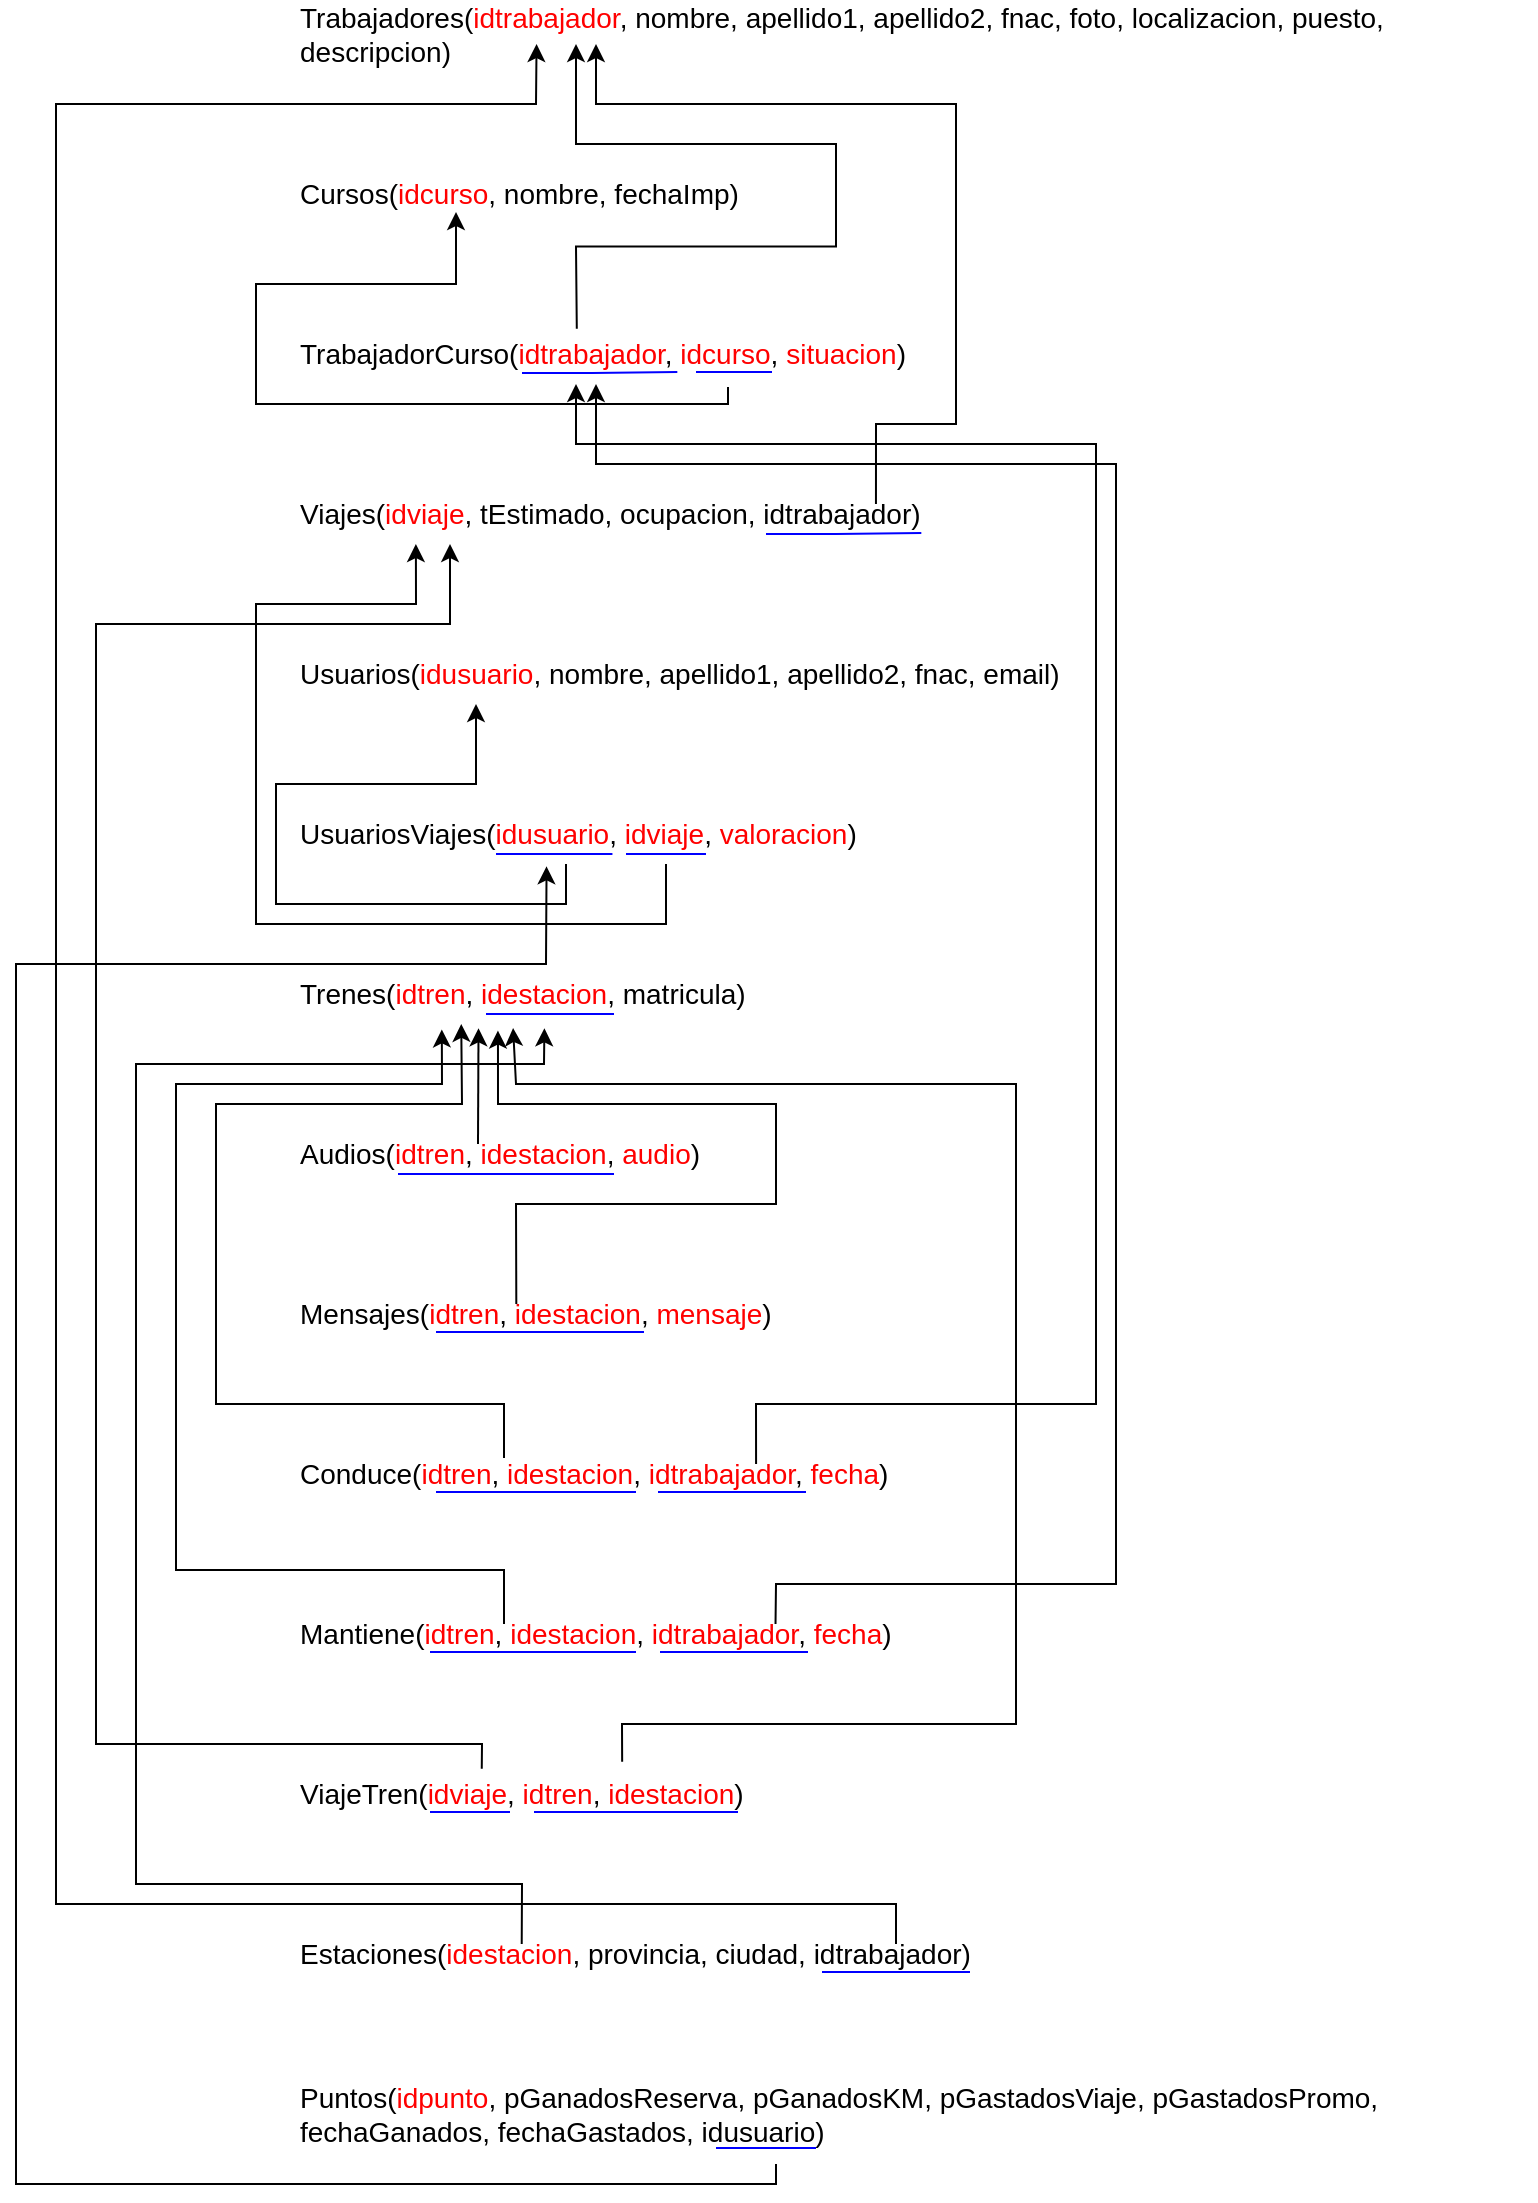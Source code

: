 <mxfile version="22.1.5" type="device">
  <diagram name="Página-1" id="Sm3NDdk7v_GwQfVIugt3">
    <mxGraphModel dx="1728" dy="928" grid="1" gridSize="10" guides="1" tooltips="1" connect="1" arrows="1" fold="1" page="1" pageScale="1" pageWidth="827" pageHeight="1169" math="0" shadow="0">
      <root>
        <mxCell id="0" />
        <mxCell id="1" parent="0" />
        <mxCell id="eJKxZfvr1xolikL_bV8S-1" value="Trabajadores(&lt;font color=&quot;#ff0000&quot;&gt;idtrabajador&lt;/font&gt;, nombre, apellido1, apellido2, fnac, foto, localizacion, puesto, descripcion)" style="text;html=1;strokeColor=none;fillColor=none;align=left;verticalAlign=middle;whiteSpace=wrap;rounded=0;fontSize=14;" vertex="1" parent="1">
          <mxGeometry x="200" y="160" width="620" height="30" as="geometry" />
        </mxCell>
        <mxCell id="eJKxZfvr1xolikL_bV8S-2" value="Cursos(&lt;font color=&quot;#ff0000&quot;&gt;idcurso&lt;/font&gt;, nombre, fechaImp)" style="text;html=1;strokeColor=none;fillColor=none;align=left;verticalAlign=middle;whiteSpace=wrap;rounded=0;fontSize=14;" vertex="1" parent="1">
          <mxGeometry x="200" y="240" width="540" height="30" as="geometry" />
        </mxCell>
        <mxCell id="eJKxZfvr1xolikL_bV8S-3" value="TrabajadorCurso(&lt;font color=&quot;#ff0000&quot;&gt;idtrabajador&lt;/font&gt;, &lt;font color=&quot;#ff0000&quot;&gt;idcurso&lt;/font&gt;, &lt;font color=&quot;#ff0000&quot;&gt;situacion&lt;/font&gt;)" style="text;html=1;strokeColor=none;fillColor=none;align=left;verticalAlign=middle;whiteSpace=wrap;rounded=0;fontSize=14;" vertex="1" parent="1">
          <mxGeometry x="200" y="320" width="540" height="30" as="geometry" />
        </mxCell>
        <mxCell id="eJKxZfvr1xolikL_bV8S-4" value="Viajes(&lt;font color=&quot;#ff0000&quot;&gt;idviaje&lt;/font&gt;, tEstimado, ocupacion, idtrabajador)" style="text;html=1;strokeColor=none;fillColor=none;align=left;verticalAlign=middle;whiteSpace=wrap;rounded=0;fontSize=14;" vertex="1" parent="1">
          <mxGeometry x="200" y="400" width="540" height="30" as="geometry" />
        </mxCell>
        <mxCell id="eJKxZfvr1xolikL_bV8S-5" value="Usuarios(&lt;font color=&quot;#ff0000&quot;&gt;idusuario&lt;/font&gt;, nombre, apellido1, apellido2, fnac, email)" style="text;html=1;strokeColor=none;fillColor=none;align=left;verticalAlign=middle;whiteSpace=wrap;rounded=0;fontSize=14;" vertex="1" parent="1">
          <mxGeometry x="200" y="480" width="540" height="30" as="geometry" />
        </mxCell>
        <mxCell id="eJKxZfvr1xolikL_bV8S-6" value="UsuariosViajes(&lt;font color=&quot;#ff0000&quot;&gt;idusuario&lt;/font&gt;, &lt;font color=&quot;#ff0000&quot;&gt;idviaje&lt;/font&gt;, &lt;font color=&quot;#ff0000&quot;&gt;valoracion&lt;/font&gt;)" style="text;html=1;strokeColor=none;fillColor=none;align=left;verticalAlign=middle;whiteSpace=wrap;rounded=0;fontSize=14;" vertex="1" parent="1">
          <mxGeometry x="200" y="560" width="540" height="30" as="geometry" />
        </mxCell>
        <mxCell id="eJKxZfvr1xolikL_bV8S-7" value="Trenes(&lt;font color=&quot;#ff0000&quot;&gt;idtren&lt;/font&gt;, &lt;font color=&quot;#ff0000&quot;&gt;idestacion&lt;/font&gt;, matricula)" style="text;html=1;strokeColor=none;fillColor=none;align=left;verticalAlign=middle;whiteSpace=wrap;rounded=0;fontSize=14;" vertex="1" parent="1">
          <mxGeometry x="200" y="640" width="540" height="30" as="geometry" />
        </mxCell>
        <mxCell id="eJKxZfvr1xolikL_bV8S-8" value="Audios(&lt;font color=&quot;#ff0000&quot;&gt;idtren&lt;/font&gt;, &lt;font color=&quot;#ff0000&quot;&gt;idestacion&lt;/font&gt;, &lt;font color=&quot;#ff0000&quot;&gt;audio&lt;/font&gt;)" style="text;html=1;strokeColor=none;fillColor=none;align=left;verticalAlign=middle;whiteSpace=wrap;rounded=0;fontSize=14;" vertex="1" parent="1">
          <mxGeometry x="200" y="720" width="540" height="30" as="geometry" />
        </mxCell>
        <mxCell id="eJKxZfvr1xolikL_bV8S-9" value="Mensajes(&lt;font color=&quot;#ff0000&quot;&gt;idtren&lt;/font&gt;, &lt;font color=&quot;#ff0000&quot;&gt;idestacion&lt;/font&gt;, &lt;font color=&quot;#ff0000&quot;&gt;mensaje&lt;/font&gt;)" style="text;html=1;strokeColor=none;fillColor=none;align=left;verticalAlign=middle;whiteSpace=wrap;rounded=0;fontSize=14;" vertex="1" parent="1">
          <mxGeometry x="200" y="800" width="540" height="30" as="geometry" />
        </mxCell>
        <mxCell id="eJKxZfvr1xolikL_bV8S-10" value="ViajeTren(&lt;font color=&quot;#ff0000&quot;&gt;idviaje&lt;/font&gt;, &lt;font color=&quot;#ff0000&quot;&gt;idtren&lt;/font&gt;, &lt;font color=&quot;#ff0000&quot;&gt;idestacion&lt;/font&gt;)" style="text;html=1;strokeColor=none;fillColor=none;align=left;verticalAlign=middle;whiteSpace=wrap;rounded=0;fontSize=14;" vertex="1" parent="1">
          <mxGeometry x="200" y="1040" width="540" height="30" as="geometry" />
        </mxCell>
        <mxCell id="eJKxZfvr1xolikL_bV8S-11" value="Estaciones(&lt;font color=&quot;#ff0000&quot;&gt;idestacion&lt;/font&gt;, provincia, ciudad, idtrabajador)" style="text;html=1;strokeColor=none;fillColor=none;align=left;verticalAlign=middle;whiteSpace=wrap;rounded=0;fontSize=14;" vertex="1" parent="1">
          <mxGeometry x="200" y="1120" width="540" height="30" as="geometry" />
        </mxCell>
        <mxCell id="eJKxZfvr1xolikL_bV8S-12" value="Puntos(&lt;font color=&quot;#ff0000&quot;&gt;idpunto&lt;/font&gt;, pGanadosReserva, pGanadosKM, pGastadosViaje, pGastadosPromo, fechaGanados, fechaGastados, idusuario)" style="text;html=1;strokeColor=none;fillColor=none;align=left;verticalAlign=middle;whiteSpace=wrap;rounded=0;fontSize=14;" vertex="1" parent="1">
          <mxGeometry x="200" y="1200" width="560" height="30" as="geometry" />
        </mxCell>
        <mxCell id="eJKxZfvr1xolikL_bV8S-13" value="Conduce(&lt;font color=&quot;#ff0000&quot;&gt;idtren&lt;/font&gt;, &lt;font color=&quot;#ff0000&quot;&gt;idestacion&lt;/font&gt;, &lt;font color=&quot;#ff0000&quot;&gt;idtrabajador&lt;/font&gt;, &lt;font color=&quot;#ff0000&quot;&gt;fecha&lt;/font&gt;)" style="text;html=1;strokeColor=none;fillColor=none;align=left;verticalAlign=middle;whiteSpace=wrap;rounded=0;fontSize=14;" vertex="1" parent="1">
          <mxGeometry x="200" y="880" width="540" height="30" as="geometry" />
        </mxCell>
        <mxCell id="eJKxZfvr1xolikL_bV8S-14" value="Mantiene(&lt;font color=&quot;#ff0000&quot;&gt;idtren&lt;/font&gt;, &lt;font color=&quot;#ff0000&quot;&gt;idestacion&lt;/font&gt;, &lt;font color=&quot;#ff0000&quot;&gt;idtrabajador&lt;/font&gt;, &lt;font color=&quot;#ff0000&quot;&gt;fecha&lt;/font&gt;)" style="text;html=1;strokeColor=none;fillColor=none;align=left;verticalAlign=middle;whiteSpace=wrap;rounded=0;fontSize=14;" vertex="1" parent="1">
          <mxGeometry x="200" y="960" width="540" height="30" as="geometry" />
        </mxCell>
        <mxCell id="eJKxZfvr1xolikL_bV8S-15" value="" style="endArrow=none;html=1;rounded=0;entryX=0.579;entryY=0.984;entryDx=0;entryDy=0;entryPerimeter=0;movable=1;resizable=1;rotatable=1;deletable=1;editable=1;locked=0;connectable=1;strokeColor=#0000FF;" edge="1" parent="1">
          <mxGeometry width="50" height="50" relative="1" as="geometry">
            <mxPoint x="435" y="425" as="sourcePoint" />
            <mxPoint x="512.66" y="424.52" as="targetPoint" />
            <Array as="points">
              <mxPoint x="470" y="425" />
            </Array>
          </mxGeometry>
        </mxCell>
        <mxCell id="eJKxZfvr1xolikL_bV8S-16" value="" style="endArrow=none;html=1;rounded=0;movable=1;resizable=1;rotatable=1;deletable=1;editable=1;locked=0;connectable=1;strokeColor=#0000FF;entryX=0.293;entryY=1;entryDx=0;entryDy=0;entryPerimeter=0;" edge="1" parent="1">
          <mxGeometry width="50" height="50" relative="1" as="geometry">
            <mxPoint x="300" y="585" as="sourcePoint" />
            <mxPoint x="358.22" y="585" as="targetPoint" />
          </mxGeometry>
        </mxCell>
        <mxCell id="eJKxZfvr1xolikL_bV8S-17" value="" style="endArrow=none;html=1;rounded=0;movable=1;resizable=1;rotatable=1;deletable=1;editable=1;locked=0;connectable=1;strokeColor=#0000FF;" edge="1" parent="1">
          <mxGeometry width="50" height="50" relative="1" as="geometry">
            <mxPoint x="365" y="585" as="sourcePoint" />
            <mxPoint x="405" y="585" as="targetPoint" />
            <Array as="points">
              <mxPoint x="395" y="585" />
            </Array>
          </mxGeometry>
        </mxCell>
        <mxCell id="eJKxZfvr1xolikL_bV8S-18" value="" style="endArrow=none;html=1;rounded=0;movable=1;resizable=1;rotatable=1;deletable=1;editable=1;locked=0;connectable=1;strokeColor=#0000FF;" edge="1" parent="1">
          <mxGeometry width="50" height="50" relative="1" as="geometry">
            <mxPoint x="295" y="665" as="sourcePoint" />
            <mxPoint x="359" y="665" as="targetPoint" />
          </mxGeometry>
        </mxCell>
        <mxCell id="eJKxZfvr1xolikL_bV8S-20" value="" style="endArrow=none;html=1;rounded=0;movable=1;resizable=1;rotatable=1;deletable=1;editable=1;locked=0;connectable=1;strokeColor=#0000FF;" edge="1" parent="1">
          <mxGeometry width="50" height="50" relative="1" as="geometry">
            <mxPoint x="251" y="745" as="sourcePoint" />
            <mxPoint x="359" y="745" as="targetPoint" />
          </mxGeometry>
        </mxCell>
        <mxCell id="eJKxZfvr1xolikL_bV8S-21" value="" style="endArrow=none;html=1;rounded=0;movable=1;resizable=1;rotatable=1;deletable=1;editable=1;locked=0;connectable=1;strokeColor=#0000FF;" edge="1" parent="1">
          <mxGeometry width="50" height="50" relative="1" as="geometry">
            <mxPoint x="270" y="824" as="sourcePoint" />
            <mxPoint x="374" y="824" as="targetPoint" />
          </mxGeometry>
        </mxCell>
        <mxCell id="eJKxZfvr1xolikL_bV8S-23" value="" style="endArrow=none;html=1;rounded=0;movable=1;resizable=1;rotatable=1;deletable=1;editable=1;locked=0;connectable=1;strokeColor=#0000FF;" edge="1" parent="1">
          <mxGeometry width="50" height="50" relative="1" as="geometry">
            <mxPoint x="270" y="904" as="sourcePoint" />
            <mxPoint x="370" y="904" as="targetPoint" />
          </mxGeometry>
        </mxCell>
        <mxCell id="eJKxZfvr1xolikL_bV8S-24" value="" style="endArrow=none;html=1;rounded=0;movable=1;resizable=1;rotatable=1;deletable=1;editable=1;locked=0;connectable=1;strokeColor=#0000FF;" edge="1" parent="1">
          <mxGeometry width="50" height="50" relative="1" as="geometry">
            <mxPoint x="381" y="904" as="sourcePoint" />
            <mxPoint x="455" y="904" as="targetPoint" />
          </mxGeometry>
        </mxCell>
        <mxCell id="eJKxZfvr1xolikL_bV8S-25" value="" style="endArrow=none;html=1;rounded=0;movable=1;resizable=1;rotatable=1;deletable=1;editable=1;locked=0;connectable=1;strokeColor=#0000FF;" edge="1" parent="1">
          <mxGeometry width="50" height="50" relative="1" as="geometry">
            <mxPoint x="382" y="984" as="sourcePoint" />
            <mxPoint x="456" y="984" as="targetPoint" />
          </mxGeometry>
        </mxCell>
        <mxCell id="eJKxZfvr1xolikL_bV8S-26" value="" style="endArrow=none;html=1;rounded=0;movable=1;resizable=1;rotatable=1;deletable=1;editable=1;locked=0;connectable=1;strokeColor=#0000FF;" edge="1" parent="1">
          <mxGeometry width="50" height="50" relative="1" as="geometry">
            <mxPoint x="267" y="984" as="sourcePoint" />
            <mxPoint x="370" y="984" as="targetPoint" />
          </mxGeometry>
        </mxCell>
        <mxCell id="eJKxZfvr1xolikL_bV8S-28" value="" style="endArrow=none;html=1;rounded=0;movable=1;resizable=1;rotatable=1;deletable=1;editable=1;locked=0;connectable=1;strokeColor=#0000FF;" edge="1" parent="1">
          <mxGeometry width="50" height="50" relative="1" as="geometry">
            <mxPoint x="267" y="1064" as="sourcePoint" />
            <mxPoint x="307" y="1064" as="targetPoint" />
          </mxGeometry>
        </mxCell>
        <mxCell id="eJKxZfvr1xolikL_bV8S-30" value="" style="endArrow=none;html=1;rounded=0;movable=1;resizable=1;rotatable=1;deletable=1;editable=1;locked=0;connectable=1;strokeColor=#0000FF;" edge="1" parent="1">
          <mxGeometry width="50" height="50" relative="1" as="geometry">
            <mxPoint x="319" y="1064" as="sourcePoint" />
            <mxPoint x="421" y="1064" as="targetPoint" />
          </mxGeometry>
        </mxCell>
        <mxCell id="eJKxZfvr1xolikL_bV8S-31" value="" style="endArrow=none;html=1;rounded=0;movable=1;resizable=1;rotatable=1;deletable=1;editable=1;locked=0;connectable=1;strokeColor=#0000FF;" edge="1" parent="1">
          <mxGeometry width="50" height="50" relative="1" as="geometry">
            <mxPoint x="463" y="1144" as="sourcePoint" />
            <mxPoint x="537" y="1144" as="targetPoint" />
          </mxGeometry>
        </mxCell>
        <mxCell id="eJKxZfvr1xolikL_bV8S-32" value="" style="endArrow=none;html=1;rounded=0;movable=1;resizable=1;rotatable=1;deletable=1;editable=1;locked=0;connectable=1;strokeColor=#0000FF;" edge="1" parent="1">
          <mxGeometry width="50" height="50" relative="1" as="geometry">
            <mxPoint x="410" y="1232" as="sourcePoint" />
            <mxPoint x="460" y="1232" as="targetPoint" />
          </mxGeometry>
        </mxCell>
        <mxCell id="eJKxZfvr1xolikL_bV8S-33" value="" style="endArrow=classic;html=1;rounded=0;exitX=0.26;exitY=0.079;exitDx=0;exitDy=0;exitPerimeter=0;" edge="1" parent="1" source="eJKxZfvr1xolikL_bV8S-3">
          <mxGeometry width="50" height="50" relative="1" as="geometry">
            <mxPoint x="339.86" y="311.23" as="sourcePoint" />
            <mxPoint x="340" y="180" as="targetPoint" />
            <Array as="points">
              <mxPoint x="340" y="281.23" />
              <mxPoint x="470" y="281.23" />
              <mxPoint x="470" y="230" />
              <mxPoint x="400" y="230" />
              <mxPoint x="340" y="230" />
            </Array>
          </mxGeometry>
        </mxCell>
        <mxCell id="eJKxZfvr1xolikL_bV8S-34" value="" style="endArrow=classic;html=1;rounded=0;entryX=0.273;entryY=1;entryDx=0;entryDy=0;entryPerimeter=0;exitX=0.537;exitY=0.333;exitDx=0;exitDy=0;exitPerimeter=0;" edge="1" parent="1" source="eJKxZfvr1xolikL_bV8S-4">
          <mxGeometry width="50" height="50" relative="1" as="geometry">
            <mxPoint x="452.48" y="396" as="sourcePoint" />
            <mxPoint x="350" y="180" as="targetPoint" />
            <Array as="points">
              <mxPoint x="490" y="370" />
              <mxPoint x="530" y="370" />
              <mxPoint x="530" y="310" />
              <mxPoint x="530" y="210" />
              <mxPoint x="350" y="210" />
            </Array>
          </mxGeometry>
        </mxCell>
        <mxCell id="eJKxZfvr1xolikL_bV8S-35" value="" style="endArrow=classic;html=1;rounded=0;exitX=0.4;exitY=1.052;exitDx=0;exitDy=0;exitPerimeter=0;" edge="1" parent="1" source="eJKxZfvr1xolikL_bV8S-3">
          <mxGeometry width="50" height="50" relative="1" as="geometry">
            <mxPoint x="420" y="360" as="sourcePoint" />
            <mxPoint x="280" y="264" as="targetPoint" />
            <Array as="points">
              <mxPoint x="416" y="360" />
              <mxPoint x="180" y="360" />
              <mxPoint x="180" y="300" />
              <mxPoint x="280" y="300" />
            </Array>
          </mxGeometry>
        </mxCell>
        <mxCell id="eJKxZfvr1xolikL_bV8S-36" value="" style="endArrow=none;html=1;rounded=0;entryX=0.579;entryY=0.984;entryDx=0;entryDy=0;entryPerimeter=0;movable=1;resizable=1;rotatable=1;deletable=1;editable=1;locked=0;connectable=1;strokeColor=#0000FF;" edge="1" parent="1">
          <mxGeometry width="50" height="50" relative="1" as="geometry">
            <mxPoint x="313" y="344.48" as="sourcePoint" />
            <mxPoint x="390.66" y="344" as="targetPoint" />
            <Array as="points">
              <mxPoint x="348" y="344.48" />
            </Array>
          </mxGeometry>
        </mxCell>
        <mxCell id="eJKxZfvr1xolikL_bV8S-37" value="" style="endArrow=none;html=1;rounded=0;movable=1;resizable=1;rotatable=1;deletable=1;editable=1;locked=0;connectable=1;strokeColor=#0000FF;" edge="1" parent="1">
          <mxGeometry width="50" height="50" relative="1" as="geometry">
            <mxPoint x="400" y="344" as="sourcePoint" />
            <mxPoint x="438" y="344" as="targetPoint" />
            <Array as="points" />
          </mxGeometry>
        </mxCell>
        <mxCell id="eJKxZfvr1xolikL_bV8S-38" value="" style="endArrow=classic;html=1;rounded=0;exitX=0.25;exitY=1;exitDx=0;exitDy=0;" edge="1" parent="1" source="eJKxZfvr1xolikL_bV8S-6">
          <mxGeometry width="50" height="50" relative="1" as="geometry">
            <mxPoint x="340" y="610" as="sourcePoint" />
            <mxPoint x="290" y="510" as="targetPoint" />
            <Array as="points">
              <mxPoint x="335" y="610" />
              <mxPoint x="190" y="610" />
              <mxPoint x="190" y="550" />
              <mxPoint x="290" y="550" />
            </Array>
          </mxGeometry>
        </mxCell>
        <mxCell id="eJKxZfvr1xolikL_bV8S-40" value="" style="endArrow=classic;html=1;rounded=0;exitX=0.25;exitY=1;exitDx=0;exitDy=0;entryX=0.111;entryY=1;entryDx=0;entryDy=0;entryPerimeter=0;" edge="1" parent="1" target="eJKxZfvr1xolikL_bV8S-4">
          <mxGeometry width="50" height="50" relative="1" as="geometry">
            <mxPoint x="385" y="590" as="sourcePoint" />
            <mxPoint x="180" y="450" as="targetPoint" />
            <Array as="points">
              <mxPoint x="385" y="620" />
              <mxPoint x="310" y="620" />
              <mxPoint x="180" y="620" />
              <mxPoint x="180" y="590" />
              <mxPoint x="180" y="540" />
              <mxPoint x="180" y="460" />
              <mxPoint x="260" y="460" />
            </Array>
          </mxGeometry>
        </mxCell>
        <mxCell id="eJKxZfvr1xolikL_bV8S-41" value="" style="endArrow=classic;html=1;rounded=0;entryX=0.23;entryY=1.071;entryDx=0;entryDy=0;entryPerimeter=0;exitX=0.209;exitY=0.333;exitDx=0;exitDy=0;exitPerimeter=0;" edge="1" parent="1" source="eJKxZfvr1xolikL_bV8S-11" target="eJKxZfvr1xolikL_bV8S-7">
          <mxGeometry width="50" height="50" relative="1" as="geometry">
            <mxPoint x="440" y="900" as="sourcePoint" />
            <mxPoint x="490" y="850" as="targetPoint" />
            <Array as="points">
              <mxPoint x="313" y="1100" />
              <mxPoint x="120" y="1100" />
              <mxPoint x="120" y="780" />
              <mxPoint x="120" y="690" />
              <mxPoint x="324" y="690" />
            </Array>
          </mxGeometry>
        </mxCell>
        <mxCell id="eJKxZfvr1xolikL_bV8S-42" value="" style="endArrow=classic;html=1;rounded=0;entryX=0.169;entryY=1.071;entryDx=0;entryDy=0;entryPerimeter=0;" edge="1" parent="1" target="eJKxZfvr1xolikL_bV8S-7">
          <mxGeometry width="50" height="50" relative="1" as="geometry">
            <mxPoint x="291" y="730" as="sourcePoint" />
            <mxPoint x="490" y="780" as="targetPoint" />
          </mxGeometry>
        </mxCell>
        <mxCell id="eJKxZfvr1xolikL_bV8S-43" value="" style="endArrow=classic;html=1;rounded=0;entryX=0.187;entryY=1.11;entryDx=0;entryDy=0;entryPerimeter=0;exitX=0.204;exitY=0.333;exitDx=0;exitDy=0;exitPerimeter=0;" edge="1" parent="1" source="eJKxZfvr1xolikL_bV8S-9" target="eJKxZfvr1xolikL_bV8S-7">
          <mxGeometry width="50" height="50" relative="1" as="geometry">
            <mxPoint x="301" y="740" as="sourcePoint" />
            <mxPoint x="301" y="682" as="targetPoint" />
            <Array as="points">
              <mxPoint x="310" y="760" />
              <mxPoint x="440" y="760" />
              <mxPoint x="440" y="710" />
              <mxPoint x="301" y="710" />
            </Array>
          </mxGeometry>
        </mxCell>
        <mxCell id="eJKxZfvr1xolikL_bV8S-44" value="" style="endArrow=classic;html=1;rounded=0;entryX=0.153;entryY=0.998;entryDx=0;entryDy=0;entryPerimeter=0;exitX=0.204;exitY=0.333;exitDx=0;exitDy=0;exitPerimeter=0;" edge="1" parent="1" target="eJKxZfvr1xolikL_bV8S-7">
          <mxGeometry width="50" height="50" relative="1" as="geometry">
            <mxPoint x="304" y="887" as="sourcePoint" />
            <mxPoint x="295" y="750" as="targetPoint" />
            <Array as="points">
              <mxPoint x="304" y="860" />
              <mxPoint x="160" y="860" />
              <mxPoint x="160" y="710" />
              <mxPoint x="283" y="710" />
            </Array>
          </mxGeometry>
        </mxCell>
        <mxCell id="eJKxZfvr1xolikL_bV8S-45" value="" style="endArrow=classic;html=1;rounded=0;entryX=0.135;entryY=1.09;entryDx=0;entryDy=0;entryPerimeter=0;exitX=0.204;exitY=0.333;exitDx=0;exitDy=0;exitPerimeter=0;" edge="1" parent="1" target="eJKxZfvr1xolikL_bV8S-7">
          <mxGeometry width="50" height="50" relative="1" as="geometry">
            <mxPoint x="304" y="970" as="sourcePoint" />
            <mxPoint x="283" y="753" as="targetPoint" />
            <Array as="points">
              <mxPoint x="304" y="943" />
              <mxPoint x="140" y="943" />
              <mxPoint x="140" y="700" />
              <mxPoint x="273" y="700" />
            </Array>
          </mxGeometry>
        </mxCell>
        <mxCell id="eJKxZfvr1xolikL_bV8S-46" value="" style="endArrow=classic;html=1;rounded=0;exitX=0.302;exitY=-0.037;exitDx=0;exitDy=0;exitPerimeter=0;entryX=0.201;entryY=1.067;entryDx=0;entryDy=0;entryPerimeter=0;" edge="1" parent="1" source="eJKxZfvr1xolikL_bV8S-10" target="eJKxZfvr1xolikL_bV8S-7">
          <mxGeometry width="50" height="50" relative="1" as="geometry">
            <mxPoint x="560" y="890" as="sourcePoint" />
            <mxPoint x="310" y="680" as="targetPoint" />
            <Array as="points">
              <mxPoint x="363" y="1020" />
              <mxPoint x="560" y="1020" />
              <mxPoint x="560" y="700" />
              <mxPoint x="310" y="700" />
            </Array>
          </mxGeometry>
        </mxCell>
        <mxCell id="eJKxZfvr1xolikL_bV8S-47" value="" style="endArrow=classic;html=1;rounded=0;exitX=0.172;exitY=0.078;exitDx=0;exitDy=0;exitPerimeter=0;" edge="1" parent="1" source="eJKxZfvr1xolikL_bV8S-10">
          <mxGeometry width="50" height="50" relative="1" as="geometry">
            <mxPoint x="560" y="890" as="sourcePoint" />
            <mxPoint x="277" y="430" as="targetPoint" />
            <Array as="points">
              <mxPoint x="293" y="1030" />
              <mxPoint x="100" y="1030" />
              <mxPoint x="100" y="470" />
              <mxPoint x="277" y="470" />
            </Array>
          </mxGeometry>
        </mxCell>
        <mxCell id="eJKxZfvr1xolikL_bV8S-48" value="" style="endArrow=classic;html=1;rounded=0;exitX=0.426;exitY=0.333;exitDx=0;exitDy=0;exitPerimeter=0;" edge="1" parent="1" source="eJKxZfvr1xolikL_bV8S-13">
          <mxGeometry width="50" height="50" relative="1" as="geometry">
            <mxPoint x="610" y="690" as="sourcePoint" />
            <mxPoint x="340" y="350" as="targetPoint" />
            <Array as="points">
              <mxPoint x="430" y="860" />
              <mxPoint x="600" y="860" />
              <mxPoint x="600" y="380" />
              <mxPoint x="340" y="380" />
            </Array>
          </mxGeometry>
        </mxCell>
        <mxCell id="eJKxZfvr1xolikL_bV8S-49" value="" style="endArrow=classic;html=1;rounded=0;exitX=0.444;exitY=0.333;exitDx=0;exitDy=0;exitPerimeter=0;" edge="1" parent="1" source="eJKxZfvr1xolikL_bV8S-14">
          <mxGeometry width="50" height="50" relative="1" as="geometry">
            <mxPoint x="440" y="890" as="sourcePoint" />
            <mxPoint x="350" y="350" as="targetPoint" />
            <Array as="points">
              <mxPoint x="440" y="950" />
              <mxPoint x="610" y="950" />
              <mxPoint x="610" y="390" />
              <mxPoint x="350" y="390" />
            </Array>
          </mxGeometry>
        </mxCell>
        <mxCell id="eJKxZfvr1xolikL_bV8S-50" value="" style="endArrow=classic;html=1;rounded=0;entryX=0.194;entryY=0.667;entryDx=0;entryDy=0;entryPerimeter=0;" edge="1" parent="1" target="eJKxZfvr1xolikL_bV8S-1">
          <mxGeometry width="50" height="50" relative="1" as="geometry">
            <mxPoint x="500" y="1130" as="sourcePoint" />
            <mxPoint x="550" y="1080" as="targetPoint" />
            <Array as="points">
              <mxPoint x="500" y="1110" />
              <mxPoint x="80" y="1110" />
              <mxPoint x="80" y="210" />
              <mxPoint x="320" y="210" />
            </Array>
          </mxGeometry>
        </mxCell>
        <mxCell id="eJKxZfvr1xolikL_bV8S-51" value="" style="endArrow=classic;html=1;rounded=0;entryX=0.232;entryY=1.039;entryDx=0;entryDy=0;entryPerimeter=0;" edge="1" parent="1" target="eJKxZfvr1xolikL_bV8S-6">
          <mxGeometry width="50" height="50" relative="1" as="geometry">
            <mxPoint x="440" y="1240" as="sourcePoint" />
            <mxPoint x="610" y="800" as="targetPoint" />
            <Array as="points">
              <mxPoint x="440" y="1250" />
              <mxPoint x="60" y="1250" />
              <mxPoint x="60" y="640" />
              <mxPoint x="325" y="640" />
            </Array>
          </mxGeometry>
        </mxCell>
      </root>
    </mxGraphModel>
  </diagram>
</mxfile>
